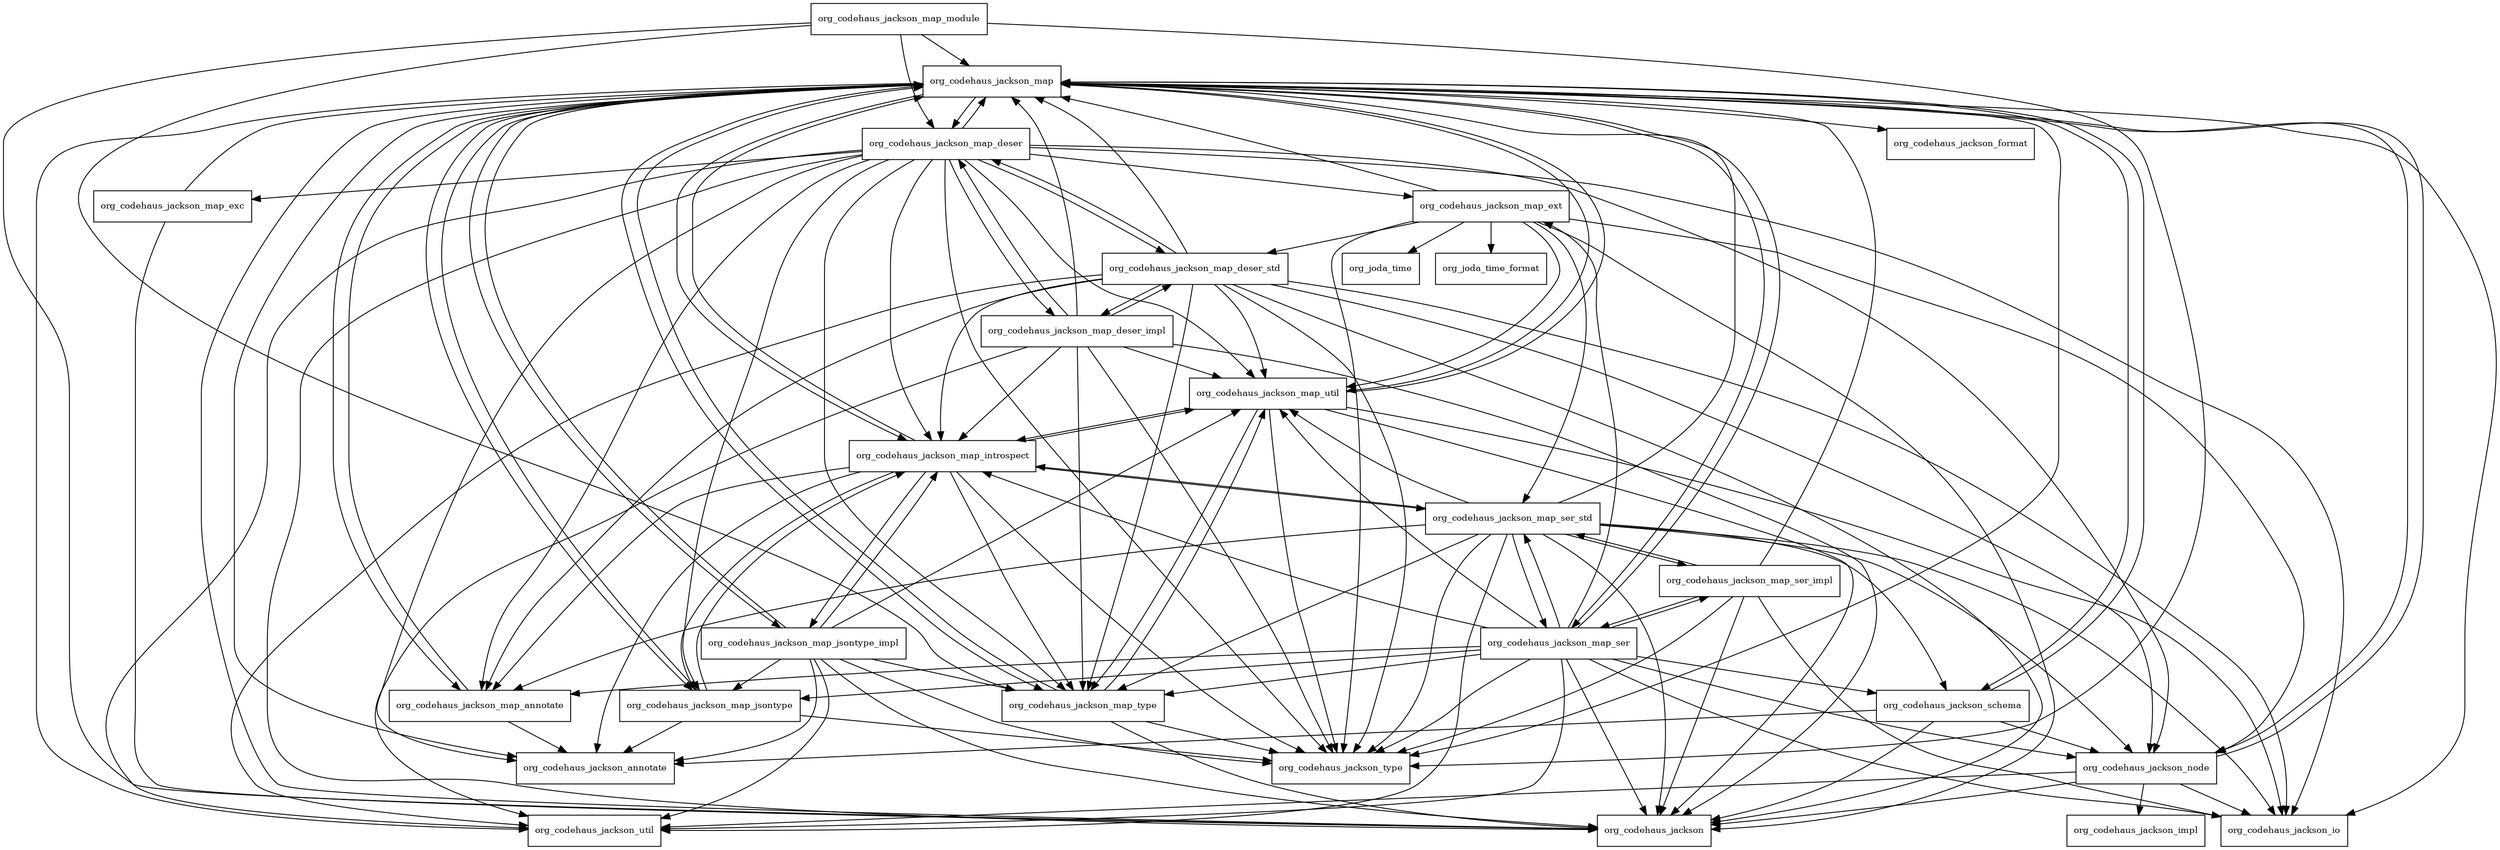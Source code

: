digraph jackson_mapper_asl_1_9_9_redhat_3_package_dependencies {
  node [shape = box, fontsize=10.0];
  org_codehaus_jackson_map -> org_codehaus_jackson;
  org_codehaus_jackson_map -> org_codehaus_jackson_annotate;
  org_codehaus_jackson_map -> org_codehaus_jackson_format;
  org_codehaus_jackson_map -> org_codehaus_jackson_io;
  org_codehaus_jackson_map -> org_codehaus_jackson_map_annotate;
  org_codehaus_jackson_map -> org_codehaus_jackson_map_deser;
  org_codehaus_jackson_map -> org_codehaus_jackson_map_introspect;
  org_codehaus_jackson_map -> org_codehaus_jackson_map_jsontype;
  org_codehaus_jackson_map -> org_codehaus_jackson_map_jsontype_impl;
  org_codehaus_jackson_map -> org_codehaus_jackson_map_ser;
  org_codehaus_jackson_map -> org_codehaus_jackson_map_type;
  org_codehaus_jackson_map -> org_codehaus_jackson_map_util;
  org_codehaus_jackson_map -> org_codehaus_jackson_node;
  org_codehaus_jackson_map -> org_codehaus_jackson_schema;
  org_codehaus_jackson_map -> org_codehaus_jackson_type;
  org_codehaus_jackson_map -> org_codehaus_jackson_util;
  org_codehaus_jackson_map_annotate -> org_codehaus_jackson_annotate;
  org_codehaus_jackson_map_annotate -> org_codehaus_jackson_map;
  org_codehaus_jackson_map_deser -> org_codehaus_jackson;
  org_codehaus_jackson_map_deser -> org_codehaus_jackson_annotate;
  org_codehaus_jackson_map_deser -> org_codehaus_jackson_io;
  org_codehaus_jackson_map_deser -> org_codehaus_jackson_map;
  org_codehaus_jackson_map_deser -> org_codehaus_jackson_map_annotate;
  org_codehaus_jackson_map_deser -> org_codehaus_jackson_map_deser_impl;
  org_codehaus_jackson_map_deser -> org_codehaus_jackson_map_deser_std;
  org_codehaus_jackson_map_deser -> org_codehaus_jackson_map_exc;
  org_codehaus_jackson_map_deser -> org_codehaus_jackson_map_ext;
  org_codehaus_jackson_map_deser -> org_codehaus_jackson_map_introspect;
  org_codehaus_jackson_map_deser -> org_codehaus_jackson_map_jsontype;
  org_codehaus_jackson_map_deser -> org_codehaus_jackson_map_type;
  org_codehaus_jackson_map_deser -> org_codehaus_jackson_map_util;
  org_codehaus_jackson_map_deser -> org_codehaus_jackson_node;
  org_codehaus_jackson_map_deser -> org_codehaus_jackson_type;
  org_codehaus_jackson_map_deser -> org_codehaus_jackson_util;
  org_codehaus_jackson_map_deser_impl -> org_codehaus_jackson;
  org_codehaus_jackson_map_deser_impl -> org_codehaus_jackson_map;
  org_codehaus_jackson_map_deser_impl -> org_codehaus_jackson_map_deser;
  org_codehaus_jackson_map_deser_impl -> org_codehaus_jackson_map_deser_std;
  org_codehaus_jackson_map_deser_impl -> org_codehaus_jackson_map_introspect;
  org_codehaus_jackson_map_deser_impl -> org_codehaus_jackson_map_type;
  org_codehaus_jackson_map_deser_impl -> org_codehaus_jackson_map_util;
  org_codehaus_jackson_map_deser_impl -> org_codehaus_jackson_type;
  org_codehaus_jackson_map_deser_impl -> org_codehaus_jackson_util;
  org_codehaus_jackson_map_deser_std -> org_codehaus_jackson;
  org_codehaus_jackson_map_deser_std -> org_codehaus_jackson_io;
  org_codehaus_jackson_map_deser_std -> org_codehaus_jackson_map;
  org_codehaus_jackson_map_deser_std -> org_codehaus_jackson_map_annotate;
  org_codehaus_jackson_map_deser_std -> org_codehaus_jackson_map_deser;
  org_codehaus_jackson_map_deser_std -> org_codehaus_jackson_map_deser_impl;
  org_codehaus_jackson_map_deser_std -> org_codehaus_jackson_map_introspect;
  org_codehaus_jackson_map_deser_std -> org_codehaus_jackson_map_type;
  org_codehaus_jackson_map_deser_std -> org_codehaus_jackson_map_util;
  org_codehaus_jackson_map_deser_std -> org_codehaus_jackson_node;
  org_codehaus_jackson_map_deser_std -> org_codehaus_jackson_type;
  org_codehaus_jackson_map_deser_std -> org_codehaus_jackson_util;
  org_codehaus_jackson_map_exc -> org_codehaus_jackson;
  org_codehaus_jackson_map_exc -> org_codehaus_jackson_map;
  org_codehaus_jackson_map_ext -> org_codehaus_jackson;
  org_codehaus_jackson_map_ext -> org_codehaus_jackson_map;
  org_codehaus_jackson_map_ext -> org_codehaus_jackson_map_deser_std;
  org_codehaus_jackson_map_ext -> org_codehaus_jackson_map_ser_std;
  org_codehaus_jackson_map_ext -> org_codehaus_jackson_map_util;
  org_codehaus_jackson_map_ext -> org_codehaus_jackson_node;
  org_codehaus_jackson_map_ext -> org_codehaus_jackson_type;
  org_codehaus_jackson_map_ext -> org_joda_time;
  org_codehaus_jackson_map_ext -> org_joda_time_format;
  org_codehaus_jackson_map_introspect -> org_codehaus_jackson_annotate;
  org_codehaus_jackson_map_introspect -> org_codehaus_jackson_map;
  org_codehaus_jackson_map_introspect -> org_codehaus_jackson_map_annotate;
  org_codehaus_jackson_map_introspect -> org_codehaus_jackson_map_jsontype;
  org_codehaus_jackson_map_introspect -> org_codehaus_jackson_map_jsontype_impl;
  org_codehaus_jackson_map_introspect -> org_codehaus_jackson_map_ser_std;
  org_codehaus_jackson_map_introspect -> org_codehaus_jackson_map_type;
  org_codehaus_jackson_map_introspect -> org_codehaus_jackson_map_util;
  org_codehaus_jackson_map_introspect -> org_codehaus_jackson_type;
  org_codehaus_jackson_map_jsontype -> org_codehaus_jackson_annotate;
  org_codehaus_jackson_map_jsontype -> org_codehaus_jackson_map;
  org_codehaus_jackson_map_jsontype -> org_codehaus_jackson_map_introspect;
  org_codehaus_jackson_map_jsontype -> org_codehaus_jackson_type;
  org_codehaus_jackson_map_jsontype_impl -> org_codehaus_jackson;
  org_codehaus_jackson_map_jsontype_impl -> org_codehaus_jackson_annotate;
  org_codehaus_jackson_map_jsontype_impl -> org_codehaus_jackson_map;
  org_codehaus_jackson_map_jsontype_impl -> org_codehaus_jackson_map_introspect;
  org_codehaus_jackson_map_jsontype_impl -> org_codehaus_jackson_map_jsontype;
  org_codehaus_jackson_map_jsontype_impl -> org_codehaus_jackson_map_type;
  org_codehaus_jackson_map_jsontype_impl -> org_codehaus_jackson_map_util;
  org_codehaus_jackson_map_jsontype_impl -> org_codehaus_jackson_type;
  org_codehaus_jackson_map_jsontype_impl -> org_codehaus_jackson_util;
  org_codehaus_jackson_map_module -> org_codehaus_jackson;
  org_codehaus_jackson_map_module -> org_codehaus_jackson_map;
  org_codehaus_jackson_map_module -> org_codehaus_jackson_map_deser;
  org_codehaus_jackson_map_module -> org_codehaus_jackson_map_type;
  org_codehaus_jackson_map_module -> org_codehaus_jackson_type;
  org_codehaus_jackson_map_ser -> org_codehaus_jackson;
  org_codehaus_jackson_map_ser -> org_codehaus_jackson_io;
  org_codehaus_jackson_map_ser -> org_codehaus_jackson_map;
  org_codehaus_jackson_map_ser -> org_codehaus_jackson_map_annotate;
  org_codehaus_jackson_map_ser -> org_codehaus_jackson_map_ext;
  org_codehaus_jackson_map_ser -> org_codehaus_jackson_map_introspect;
  org_codehaus_jackson_map_ser -> org_codehaus_jackson_map_jsontype;
  org_codehaus_jackson_map_ser -> org_codehaus_jackson_map_ser_impl;
  org_codehaus_jackson_map_ser -> org_codehaus_jackson_map_ser_std;
  org_codehaus_jackson_map_ser -> org_codehaus_jackson_map_type;
  org_codehaus_jackson_map_ser -> org_codehaus_jackson_map_util;
  org_codehaus_jackson_map_ser -> org_codehaus_jackson_node;
  org_codehaus_jackson_map_ser -> org_codehaus_jackson_schema;
  org_codehaus_jackson_map_ser -> org_codehaus_jackson_type;
  org_codehaus_jackson_map_ser -> org_codehaus_jackson_util;
  org_codehaus_jackson_map_ser_impl -> org_codehaus_jackson;
  org_codehaus_jackson_map_ser_impl -> org_codehaus_jackson_io;
  org_codehaus_jackson_map_ser_impl -> org_codehaus_jackson_map;
  org_codehaus_jackson_map_ser_impl -> org_codehaus_jackson_map_ser;
  org_codehaus_jackson_map_ser_impl -> org_codehaus_jackson_map_ser_std;
  org_codehaus_jackson_map_ser_impl -> org_codehaus_jackson_type;
  org_codehaus_jackson_map_ser_std -> org_codehaus_jackson;
  org_codehaus_jackson_map_ser_std -> org_codehaus_jackson_io;
  org_codehaus_jackson_map_ser_std -> org_codehaus_jackson_map;
  org_codehaus_jackson_map_ser_std -> org_codehaus_jackson_map_annotate;
  org_codehaus_jackson_map_ser_std -> org_codehaus_jackson_map_introspect;
  org_codehaus_jackson_map_ser_std -> org_codehaus_jackson_map_ser;
  org_codehaus_jackson_map_ser_std -> org_codehaus_jackson_map_ser_impl;
  org_codehaus_jackson_map_ser_std -> org_codehaus_jackson_map_type;
  org_codehaus_jackson_map_ser_std -> org_codehaus_jackson_map_util;
  org_codehaus_jackson_map_ser_std -> org_codehaus_jackson_node;
  org_codehaus_jackson_map_ser_std -> org_codehaus_jackson_schema;
  org_codehaus_jackson_map_ser_std -> org_codehaus_jackson_type;
  org_codehaus_jackson_map_ser_std -> org_codehaus_jackson_util;
  org_codehaus_jackson_map_type -> org_codehaus_jackson;
  org_codehaus_jackson_map_type -> org_codehaus_jackson_map;
  org_codehaus_jackson_map_type -> org_codehaus_jackson_map_util;
  org_codehaus_jackson_map_type -> org_codehaus_jackson_type;
  org_codehaus_jackson_map_util -> org_codehaus_jackson;
  org_codehaus_jackson_map_util -> org_codehaus_jackson_io;
  org_codehaus_jackson_map_util -> org_codehaus_jackson_map;
  org_codehaus_jackson_map_util -> org_codehaus_jackson_map_introspect;
  org_codehaus_jackson_map_util -> org_codehaus_jackson_map_type;
  org_codehaus_jackson_map_util -> org_codehaus_jackson_type;
  org_codehaus_jackson_node -> org_codehaus_jackson;
  org_codehaus_jackson_node -> org_codehaus_jackson_impl;
  org_codehaus_jackson_node -> org_codehaus_jackson_io;
  org_codehaus_jackson_node -> org_codehaus_jackson_map;
  org_codehaus_jackson_node -> org_codehaus_jackson_util;
  org_codehaus_jackson_schema -> org_codehaus_jackson;
  org_codehaus_jackson_schema -> org_codehaus_jackson_annotate;
  org_codehaus_jackson_schema -> org_codehaus_jackson_map;
  org_codehaus_jackson_schema -> org_codehaus_jackson_node;
}
